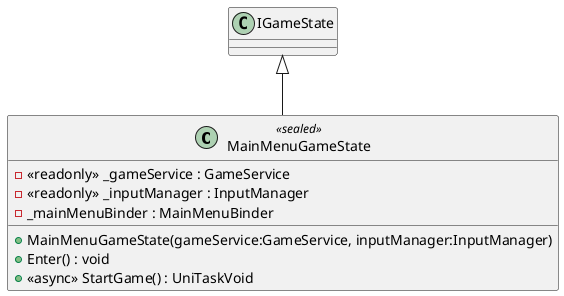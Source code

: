 @startuml
class MainMenuGameState <<sealed>> {
    - <<readonly>> _gameService : GameService
    - <<readonly>> _inputManager : InputManager
    - _mainMenuBinder : MainMenuBinder
    + MainMenuGameState(gameService:GameService, inputManager:InputManager)
    + Enter() : void
    + <<async>> StartGame() : UniTaskVoid
}
IGameState <|-- MainMenuGameState
@enduml
